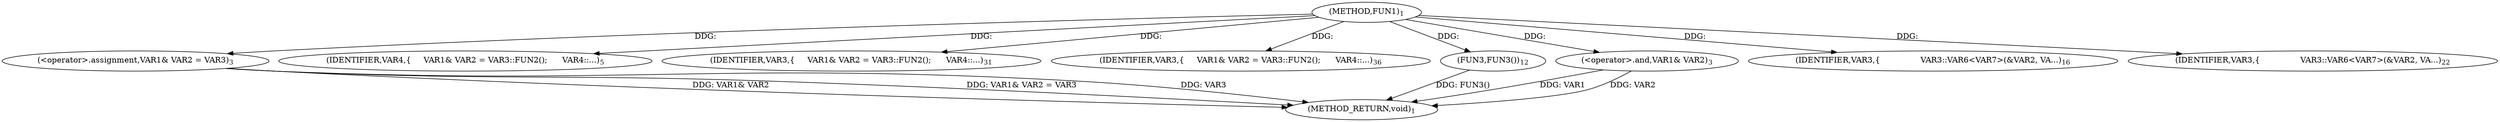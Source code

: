digraph "FUN1" {  
"8" [label = <(METHOD,FUN1)<SUB>1</SUB>> ]
"23" [label = <(METHOD_RETURN,void)<SUB>1</SUB>> ]
"10" [label = <(&lt;operator&gt;.assignment,VAR1&amp; VAR2 = VAR3)<SUB>3</SUB>> ]
"15" [label = <(IDENTIFIER,VAR4,{
     VAR1&amp; VAR2 = VAR3::FUN2();
 
     VAR4::...)<SUB>5</SUB>> ]
"21" [label = <(IDENTIFIER,VAR3,{
     VAR1&amp; VAR2 = VAR3::FUN2();
 
     VAR4::...)<SUB>31</SUB>> ]
"22" [label = <(IDENTIFIER,VAR3,{
     VAR1&amp; VAR2 = VAR3::FUN2();
 
     VAR4::...)<SUB>36</SUB>> ]
"17" [label = <(FUN3,FUN3())<SUB>12</SUB>> ]
"11" [label = <(&lt;operator&gt;.and,VAR1&amp; VAR2)<SUB>3</SUB>> ]
"19" [label = <(IDENTIFIER,VAR3,{

        

        VAR3::VAR6&lt;VAR7&gt;(&amp;VAR2, VA...)<SUB>16</SUB>> ]
"20" [label = <(IDENTIFIER,VAR3,{

        

        VAR3::VAR6&lt;VAR7&gt;(&amp;VAR2, VA...)<SUB>22</SUB>> ]
  "11" -> "23"  [ label = "DDG: VAR1"] 
  "10" -> "23"  [ label = "DDG: VAR1&amp; VAR2"] 
  "10" -> "23"  [ label = "DDG: VAR1&amp; VAR2 = VAR3"] 
  "17" -> "23"  [ label = "DDG: FUN3()"] 
  "10" -> "23"  [ label = "DDG: VAR3"] 
  "11" -> "23"  [ label = "DDG: VAR2"] 
  "8" -> "10"  [ label = "DDG: "] 
  "8" -> "15"  [ label = "DDG: "] 
  "8" -> "21"  [ label = "DDG: "] 
  "8" -> "22"  [ label = "DDG: "] 
  "8" -> "17"  [ label = "DDG: "] 
  "8" -> "11"  [ label = "DDG: "] 
  "8" -> "19"  [ label = "DDG: "] 
  "8" -> "20"  [ label = "DDG: "] 
}
